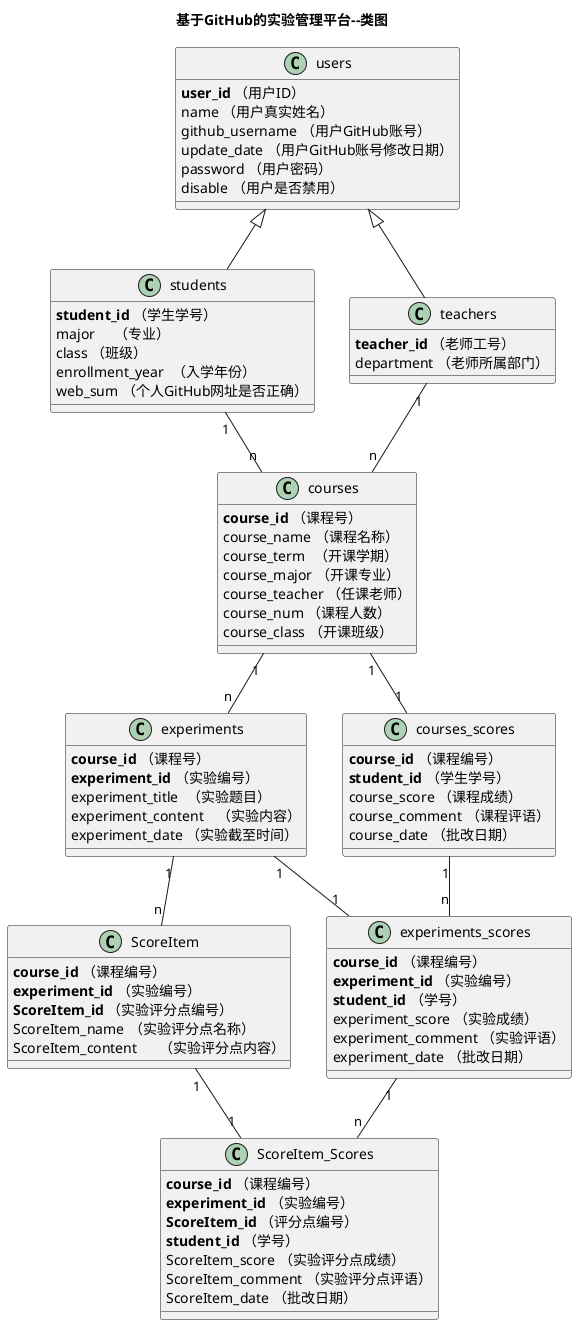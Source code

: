 @startuml
title 基于GitHub的实验管理平台--类图
class users {
    <b>user_id</b> （用户ID）
    name （用户真实姓名）
    github_username （用户GitHub账号）
    update_date （用户GitHub账号修改日期）
    password （用户密码）
    disable （用户是否禁用）
}
class teachers{
    <b>teacher_id</b> （老师工号）
    department （老师所属部门）
}
class students{
    <b>student_id</b> （学生学号）
    major	（专业）
    class （班级）
    enrollment_year	（入学年份）
    web_sum （个人GitHub网址是否正确）
}
users <|- students
users <|-- teachers

class courses {
    <b>course_id</b> （课程号）
    course_name （课程名称）
    course_term	 （开课学期）
    course_major （开课专业）
    course_teacher （任课老师）
    course_num （课程人数）
    course_class （开课班级）


}

class experiments {
    <b>course_id</b> （课程号）
    <b>experiment_id</b> （实验编号）
    experiment_title	（实验题目）
    experiment_content	（实验内容）
    experiment_date （实验截至时间）
}

class courses_scores {
	<b>course_id</b> （课程编号）
    <b>student_id</b> （学生学号）
    course_score （课程成绩）
    course_comment （课程评语）
    course_date （批改日期）

}

class experiments_scores {
    <b>course_id</b> （课程编号）
    <b>experiment_id</b> （实验编号）
    <b>student_id</b> （学号）
    experiment_score （实验成绩）
    experiment_comment （实验评语）
    experiment_date （批改日期）


}

class ScoreItem {
	<b>course_id</b> （课程编号）
    <b>experiment_id</b> （实验编号）
    <b>ScoreItem_id</b> （实验评分点编号）
    ScoreItem_name	（实验评分点名称）
    ScoreItem_content	（实验评分点内容）
}
class ScoreItem_Scores {
    <b>course_id</b> （课程编号）
    <b>experiment_id</b> （实验编号）
    <b>ScoreItem_id</b> （评分点编号）
    <b>student_id</b> （学号）
   ScoreItem_score （实验评分点成绩）
   ScoreItem_comment （实验评分点评语）
   ScoreItem_date （批改日期）

}
students "1" -- "n"  courses
courses_scores "1" -- "n"  experiments_scores
teachers "1" -- "n"  courses
courses "1" -- "n" experiments
courses "1" -- "1" courses_scores
experiments "1" -- "1" experiments_scores
experiments "1" - "n" ScoreItem
experiments_scores "1" -- "n"  ScoreItem_Scores
ScoreItem "1" -- "1" ScoreItem_Scores


@enduml
